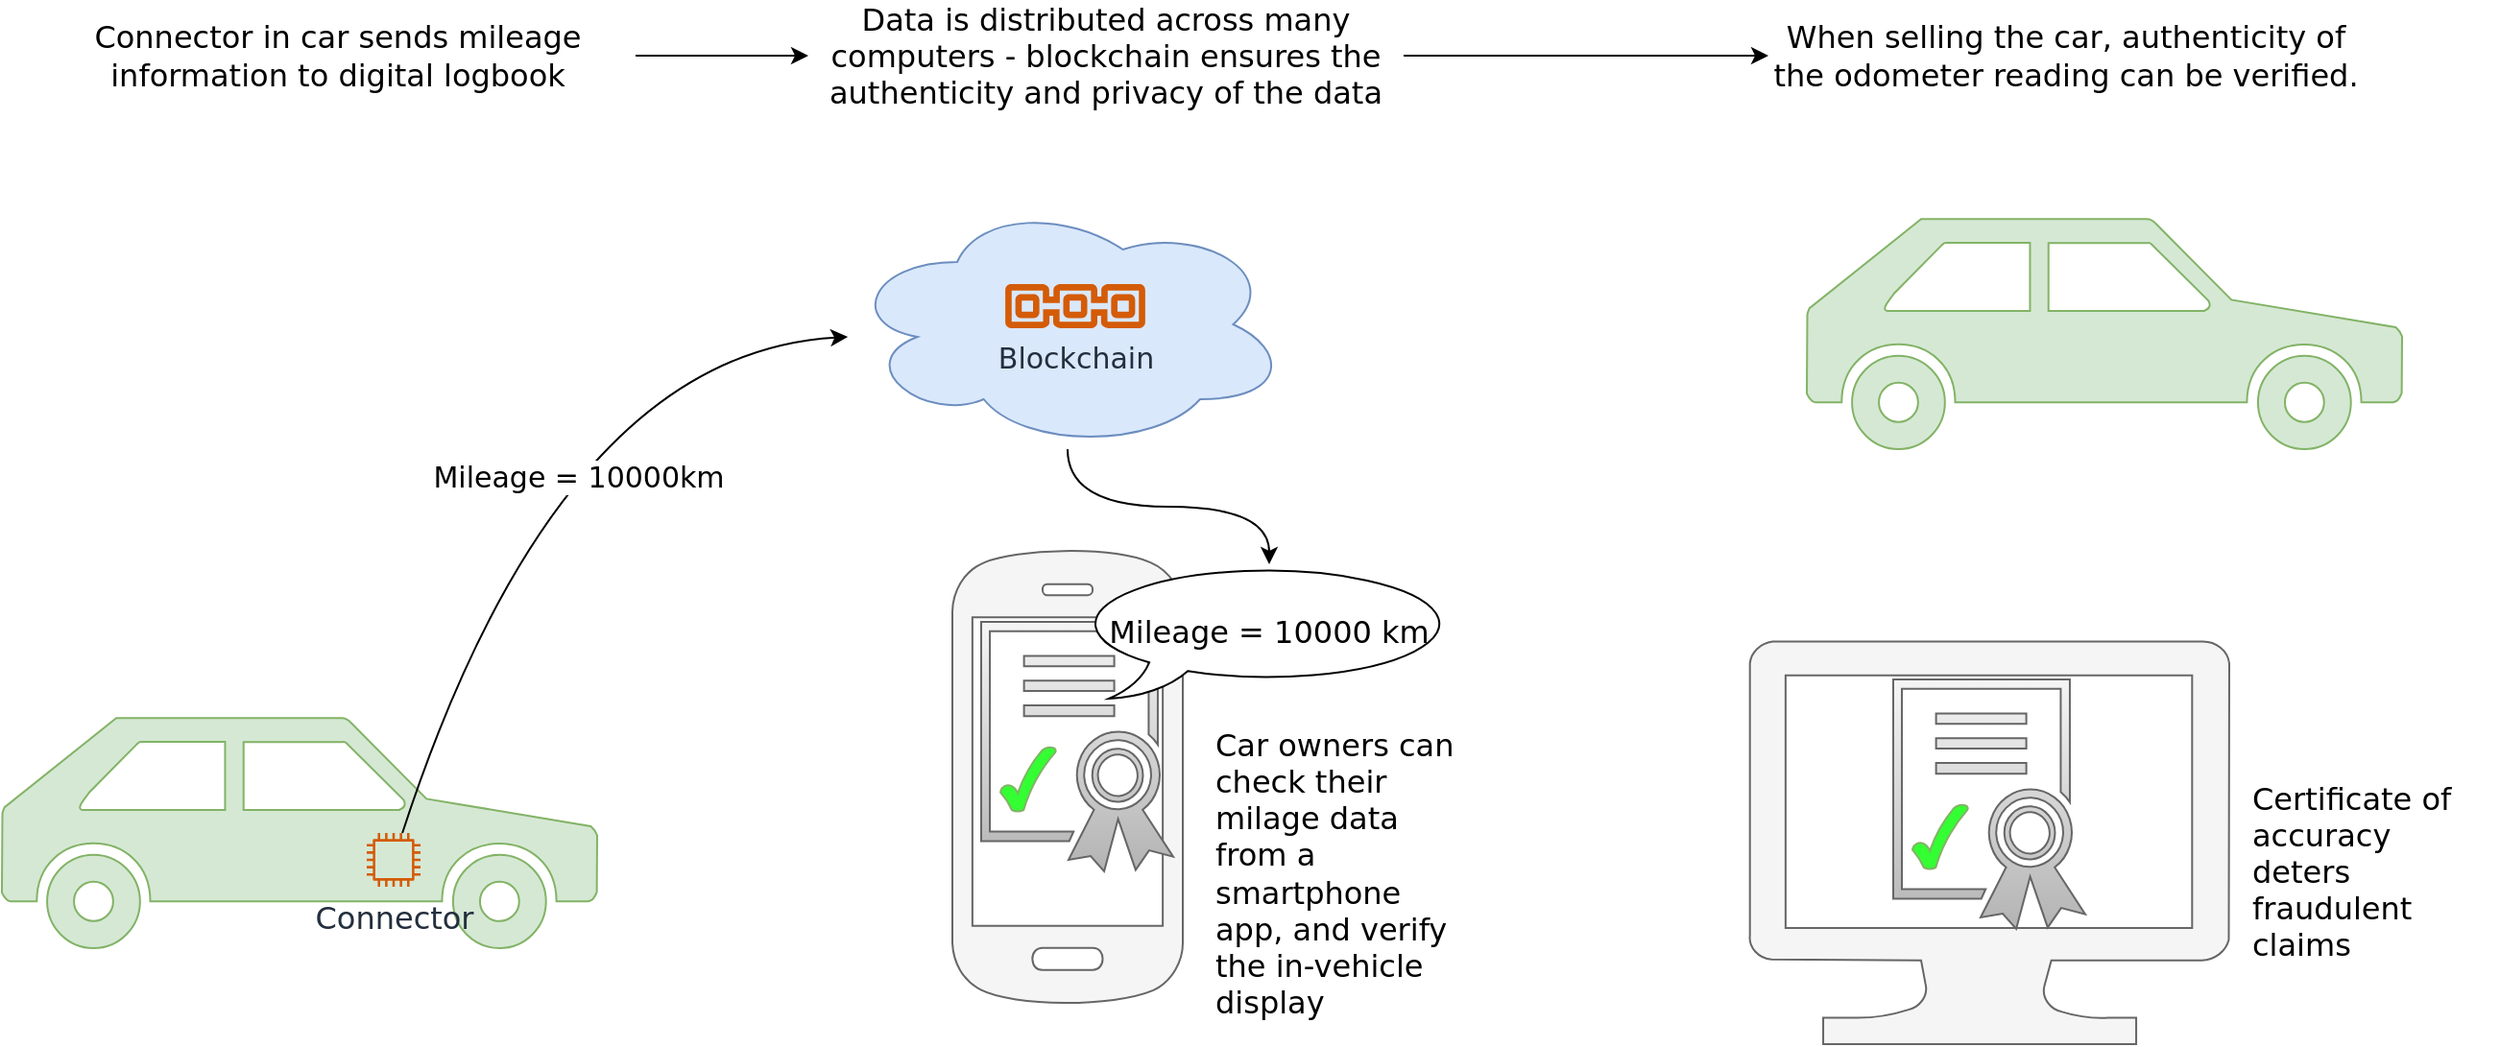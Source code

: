 <mxfile version="18.1.3" type="device"><diagram id="aT51GpbaU7-xqFcM2XQR" name="Page-1"><mxGraphModel dx="1695" dy="981" grid="1" gridSize="10" guides="1" tooltips="1" connect="1" arrows="1" fold="1" page="1" pageScale="1" pageWidth="1169" pageHeight="827" math="0" shadow="0"><root><mxCell id="0"/><mxCell id="1" parent="0"/><mxCell id="S0tm2Ksk3EK4uCnwH9b6-1" value="" style="shape=mxgraph.signs.transportation.car_3;html=1;pointerEvents=1;fillColor=#d5e8d4;strokeColor=#82b366;verticalLabelPosition=bottom;verticalAlign=top;align=center;flipH=1;" vertex="1" parent="1"><mxGeometry x="100" y="390" width="310" height="120" as="geometry"/></mxCell><mxCell id="S0tm2Ksk3EK4uCnwH9b6-3" value="Connector" style="sketch=0;outlineConnect=0;fontColor=#232F3E;gradientColor=none;fillColor=#D45B07;strokeColor=none;dashed=0;verticalLabelPosition=bottom;verticalAlign=top;align=center;html=1;fontSize=16;fontStyle=0;aspect=fixed;pointerEvents=1;shape=mxgraph.aws4.instance2;shadow=0;fontFamily=Dejavu Sans;" vertex="1" parent="1"><mxGeometry x="290" y="450" width="28" height="28" as="geometry"/></mxCell><mxCell id="S0tm2Ksk3EK4uCnwH9b6-16" style="edgeStyle=orthogonalEdgeStyle;orthogonalLoop=1;jettySize=auto;html=1;fontFamily=Dejavu Sans;fontSize=16;curved=1;" edge="1" parent="1" source="S0tm2Ksk3EK4uCnwH9b6-4" target="S0tm2Ksk3EK4uCnwH9b6-14"><mxGeometry relative="1" as="geometry"/></mxCell><mxCell id="S0tm2Ksk3EK4uCnwH9b6-4" value="" style="ellipse;shape=cloud;whiteSpace=wrap;html=1;shadow=0;strokeColor=#6c8ebf;fillColor=#dae8fc;" vertex="1" parent="1"><mxGeometry x="540" y="120" width="230" height="130" as="geometry"/></mxCell><mxCell id="S0tm2Ksk3EK4uCnwH9b6-6" value="&lt;font style=&quot;font-size: 15px;&quot;&gt;Blockchain&lt;/font&gt;" style="sketch=0;outlineConnect=0;fontColor=#232F3E;gradientColor=none;fillColor=#D45B07;strokeColor=none;dashed=0;verticalLabelPosition=bottom;verticalAlign=top;align=center;html=1;fontSize=12;fontStyle=0;aspect=fixed;shape=mxgraph.aws4.blockchain_resource;shadow=0;fontFamily=Dejavu Sans;" vertex="1" parent="1"><mxGeometry x="620" y="164" width="78" height="23" as="geometry"/></mxCell><mxCell id="S0tm2Ksk3EK4uCnwH9b6-9" value="" style="sketch=0;pointerEvents=1;shadow=0;dashed=0;html=1;strokeColor=#666666;fillColor=#f5f5f5;labelPosition=center;verticalLabelPosition=bottom;verticalAlign=top;outlineConnect=0;align=center;shape=mxgraph.office.devices.cell_phone_android_proportional;fontFamily=Dejavu Sans;fontSize=15;fontColor=#333333;" vertex="1" parent="1"><mxGeometry x="595" y="300" width="120" height="241" as="geometry"/></mxCell><mxCell id="S0tm2Ksk3EK4uCnwH9b6-10" value="" style="curved=1;endArrow=classic;html=1;rounded=0;fontFamily=Dejavu Sans;fontSize=15;" edge="1" parent="1" source="S0tm2Ksk3EK4uCnwH9b6-3" target="S0tm2Ksk3EK4uCnwH9b6-4"><mxGeometry width="50" height="50" relative="1" as="geometry"><mxPoint x="620" y="340" as="sourcePoint"/><mxPoint x="670" y="290" as="targetPoint"/><Array as="points"><mxPoint x="390" y="200"/></Array></mxGeometry></mxCell><mxCell id="S0tm2Ksk3EK4uCnwH9b6-11" value="Mileage = 10000km" style="edgeLabel;html=1;align=center;verticalAlign=middle;resizable=0;points=[];fontSize=15;fontFamily=Dejavu Sans;" vertex="1" connectable="0" parent="S0tm2Ksk3EK4uCnwH9b6-10"><mxGeometry x="-0.006" y="-29" relative="1" as="geometry"><mxPoint as="offset"/></mxGeometry></mxCell><mxCell id="S0tm2Ksk3EK4uCnwH9b6-13" value="" style="sketch=0;pointerEvents=1;shadow=0;dashed=0;html=1;strokeColor=#666666;labelPosition=center;verticalLabelPosition=bottom;verticalAlign=top;align=center;fillColor=#f5f5f5;shape=mxgraph.mscae.intune.intune_certificate_profiles;fontFamily=Dejavu Sans;fontSize=16;gradientColor=#b3b3b3;" vertex="1" parent="1"><mxGeometry x="610" y="340" width="100" height="130" as="geometry"/></mxCell><mxCell id="S0tm2Ksk3EK4uCnwH9b6-14" value="Mileage = 10000 km" style="whiteSpace=wrap;html=1;shape=mxgraph.basic.oval_callout;shadow=0;fontFamily=Dejavu Sans;fontSize=16;strokeColor=default;fillColor=default;" vertex="1" parent="1"><mxGeometry x="660" y="310" width="200" height="70" as="geometry"/></mxCell><mxCell id="S0tm2Ksk3EK4uCnwH9b6-15" value="" style="verticalLabelPosition=bottom;verticalAlign=top;html=1;shape=mxgraph.basic.tick;shadow=0;fontFamily=Dejavu Sans;fontSize=16;strokeColor=#82b366;fillColor=#33FF33;gradientColor=none;" vertex="1" parent="1"><mxGeometry x="620" y="405" width="28.9" height="34" as="geometry"/></mxCell><mxCell id="S0tm2Ksk3EK4uCnwH9b6-17" value="" style="shape=mxgraph.signs.transportation.car_3;html=1;pointerEvents=1;fillColor=#d5e8d4;strokeColor=#82b366;verticalLabelPosition=bottom;verticalAlign=top;align=center;flipH=1;" vertex="1" parent="1"><mxGeometry x="1040" y="130" width="310" height="120" as="geometry"/></mxCell><mxCell id="S0tm2Ksk3EK4uCnwH9b6-21" value="" style="group" vertex="1" connectable="0" parent="1"><mxGeometry x="1010" y="350" width="250" height="210" as="geometry"/></mxCell><mxCell id="S0tm2Ksk3EK4uCnwH9b6-18" value="" style="verticalLabelPosition=bottom;html=1;verticalAlign=top;align=center;strokeColor=#666666;fillColor=#f5f5f5;shape=mxgraph.azure.computer;pointerEvents=1;shadow=0;fontFamily=Dejavu Sans;fontSize=16;fontColor=#333333;" vertex="1" parent="S0tm2Ksk3EK4uCnwH9b6-21"><mxGeometry width="250" height="210" as="geometry"/></mxCell><mxCell id="S0tm2Ksk3EK4uCnwH9b6-19" value="" style="sketch=0;pointerEvents=1;shadow=0;dashed=0;html=1;strokeColor=#666666;labelPosition=center;verticalLabelPosition=bottom;verticalAlign=top;align=center;fillColor=#f5f5f5;shape=mxgraph.mscae.intune.intune_certificate_profiles;fontFamily=Dejavu Sans;fontSize=16;gradientColor=#b3b3b3;" vertex="1" parent="S0tm2Ksk3EK4uCnwH9b6-21"><mxGeometry x="75" y="20" width="100" height="130" as="geometry"/></mxCell><mxCell id="S0tm2Ksk3EK4uCnwH9b6-20" value="" style="verticalLabelPosition=bottom;verticalAlign=top;html=1;shape=mxgraph.basic.tick;shadow=0;fontFamily=Dejavu Sans;fontSize=16;strokeColor=#82b366;fillColor=#33FF33;gradientColor=none;" vertex="1" parent="S0tm2Ksk3EK4uCnwH9b6-21"><mxGeometry x="85" y="85" width="28.9" height="34" as="geometry"/></mxCell><mxCell id="S0tm2Ksk3EK4uCnwH9b6-25" style="edgeStyle=orthogonalEdgeStyle;curved=1;orthogonalLoop=1;jettySize=auto;html=1;fontFamily=Dejavu Sans;fontSize=16;" edge="1" parent="1" source="S0tm2Ksk3EK4uCnwH9b6-23" target="S0tm2Ksk3EK4uCnwH9b6-24"><mxGeometry relative="1" as="geometry"/></mxCell><mxCell id="S0tm2Ksk3EK4uCnwH9b6-23" value="Connector in car sends mileage information to digital logbook" style="text;html=1;strokeColor=none;fillColor=none;align=center;verticalAlign=middle;whiteSpace=wrap;rounded=0;shadow=0;fontFamily=Dejavu Sans;fontSize=16;" vertex="1" parent="1"><mxGeometry x="120" y="30" width="310" height="30" as="geometry"/></mxCell><mxCell id="S0tm2Ksk3EK4uCnwH9b6-27" style="edgeStyle=orthogonalEdgeStyle;curved=1;orthogonalLoop=1;jettySize=auto;html=1;fontFamily=Dejavu Sans;fontSize=16;" edge="1" parent="1" source="S0tm2Ksk3EK4uCnwH9b6-24" target="S0tm2Ksk3EK4uCnwH9b6-26"><mxGeometry relative="1" as="geometry"/></mxCell><mxCell id="S0tm2Ksk3EK4uCnwH9b6-24" value="Data is distributed across many computers - blockchain ensures the authenticity and privacy of the data" style="text;html=1;strokeColor=none;fillColor=none;align=center;verticalAlign=middle;whiteSpace=wrap;rounded=0;shadow=0;fontFamily=Dejavu Sans;fontSize=16;" vertex="1" parent="1"><mxGeometry x="520" y="30" width="310" height="30" as="geometry"/></mxCell><mxCell id="S0tm2Ksk3EK4uCnwH9b6-26" value="When selling the car, authenticity of the odometer reading can be verified." style="text;html=1;strokeColor=none;fillColor=none;align=center;verticalAlign=middle;whiteSpace=wrap;rounded=0;shadow=0;fontFamily=Dejavu Sans;fontSize=16;" vertex="1" parent="1"><mxGeometry x="1020" y="30" width="310" height="30" as="geometry"/></mxCell><mxCell id="S0tm2Ksk3EK4uCnwH9b6-28" value="Car owners can check their milage data from a smartphone app, and verify the in-vehicle display" style="text;html=1;strokeColor=none;fillColor=none;align=left;verticalAlign=middle;whiteSpace=wrap;rounded=0;shadow=0;fontFamily=Dejavu Sans;fontSize=16;" vertex="1" parent="1"><mxGeometry x="730" y="470" width="130" height="1" as="geometry"/></mxCell><mxCell id="S0tm2Ksk3EK4uCnwH9b6-29" value="Certificate of accuracy&lt;br&gt;deters fraudulent claims" style="text;html=1;strokeColor=none;fillColor=none;align=left;verticalAlign=middle;whiteSpace=wrap;rounded=0;shadow=0;fontFamily=Dejavu Sans;fontSize=16;" vertex="1" parent="1"><mxGeometry x="1270" y="469" width="130" height="1" as="geometry"/></mxCell></root></mxGraphModel></diagram></mxfile>